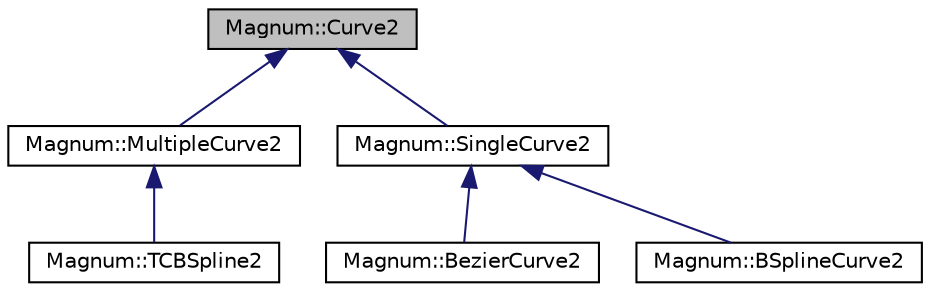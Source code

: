 digraph "Magnum::Curve2"
{
  edge [fontname="Helvetica",fontsize="10",labelfontname="Helvetica",labelfontsize="10"];
  node [fontname="Helvetica",fontsize="10",shape=record];
  Node1 [label="Magnum::Curve2",height=0.2,width=0.4,color="black", fillcolor="grey75", style="filled", fontcolor="black"];
  Node1 -> Node2 [dir="back",color="midnightblue",fontsize="10",style="solid"];
  Node2 [label="Magnum::MultipleCurve2",height=0.2,width=0.4,color="black", fillcolor="white", style="filled",URL="$class_magnum_1_1_multiple_curve2.html"];
  Node2 -> Node3 [dir="back",color="midnightblue",fontsize="10",style="solid"];
  Node3 [label="Magnum::TCBSpline2",height=0.2,width=0.4,color="black", fillcolor="white", style="filled",URL="$class_magnum_1_1_t_c_b_spline2.html"];
  Node1 -> Node4 [dir="back",color="midnightblue",fontsize="10",style="solid"];
  Node4 [label="Magnum::SingleCurve2",height=0.2,width=0.4,color="black", fillcolor="white", style="filled",URL="$class_magnum_1_1_single_curve2.html"];
  Node4 -> Node5 [dir="back",color="midnightblue",fontsize="10",style="solid"];
  Node5 [label="Magnum::BezierCurve2",height=0.2,width=0.4,color="black", fillcolor="white", style="filled",URL="$class_magnum_1_1_bezier_curve2.html"];
  Node4 -> Node6 [dir="back",color="midnightblue",fontsize="10",style="solid"];
  Node6 [label="Magnum::BSplineCurve2",height=0.2,width=0.4,color="black", fillcolor="white", style="filled",URL="$class_magnum_1_1_b_spline_curve2.html"];
}
